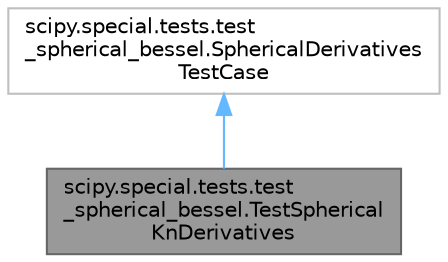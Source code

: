 digraph "scipy.special.tests.test_spherical_bessel.TestSphericalKnDerivatives"
{
 // LATEX_PDF_SIZE
  bgcolor="transparent";
  edge [fontname=Helvetica,fontsize=10,labelfontname=Helvetica,labelfontsize=10];
  node [fontname=Helvetica,fontsize=10,shape=box,height=0.2,width=0.4];
  Node1 [id="Node000001",label="scipy.special.tests.test\l_spherical_bessel.TestSpherical\lKnDerivatives",height=0.2,width=0.4,color="gray40", fillcolor="grey60", style="filled", fontcolor="black",tooltip=" "];
  Node2 -> Node1 [id="edge1_Node000001_Node000002",dir="back",color="steelblue1",style="solid",tooltip=" "];
  Node2 [id="Node000002",label="scipy.special.tests.test\l_spherical_bessel.SphericalDerivatives\lTestCase",height=0.2,width=0.4,color="grey75", fillcolor="white", style="filled",URL="$d7/d57/classscipy_1_1special_1_1tests_1_1test__spherical__bessel_1_1SphericalDerivativesTestCase.html",tooltip=" "];
}
